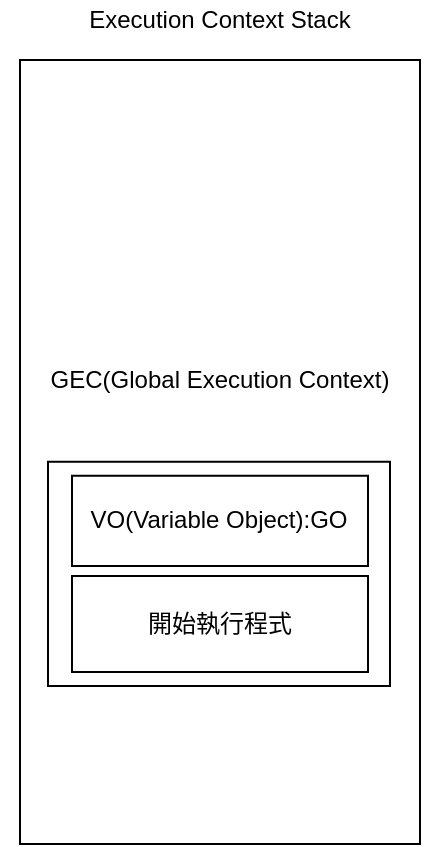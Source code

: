 <mxfile>
    <diagram id="ug38G6UqV3tzZ7y91YA-" name="第1頁">
        <mxGraphModel dx="541" dy="589" grid="0" gridSize="10" guides="1" tooltips="1" connect="1" arrows="1" fold="1" page="1" pageScale="1" pageWidth="827" pageHeight="1169" math="0" shadow="0">
            <root>
                <mxCell id="0"/>
                <mxCell id="1" parent="0"/>
                <mxCell id="2" value="" style="rounded=0;whiteSpace=wrap;html=1;" parent="1" vertex="1">
                    <mxGeometry x="50" y="70" width="200" height="392" as="geometry"/>
                </mxCell>
                <mxCell id="3" value="Execution Context Stack" style="text;html=1;strokeColor=none;fillColor=none;align=center;verticalAlign=middle;whiteSpace=wrap;rounded=0;" parent="1" vertex="1">
                    <mxGeometry x="60" y="40" width="180" height="20" as="geometry"/>
                </mxCell>
                <mxCell id="8" value="" style="group" vertex="1" connectable="0" parent="1">
                    <mxGeometry x="40" y="220" width="220" height="178.29" as="geometry"/>
                </mxCell>
                <mxCell id="4" value="" style="rounded=0;whiteSpace=wrap;html=1;" parent="8" vertex="1">
                    <mxGeometry x="24" y="50.88" width="171" height="112.12" as="geometry"/>
                </mxCell>
                <mxCell id="5" value="GEC(Global Execution Context)" style="text;html=1;strokeColor=none;fillColor=none;align=center;verticalAlign=middle;whiteSpace=wrap;rounded=0;" vertex="1" parent="8">
                    <mxGeometry width="220" height="20.353" as="geometry"/>
                </mxCell>
                <mxCell id="10" value="" style="rounded=0;whiteSpace=wrap;html=1;" vertex="1" parent="8">
                    <mxGeometry x="36" y="57.88" width="148" height="45.12" as="geometry"/>
                </mxCell>
                <mxCell id="9" value="VO(Variable Object):GO" style="text;html=1;strokeColor=none;fillColor=none;align=center;verticalAlign=middle;whiteSpace=wrap;rounded=0;" vertex="1" parent="8">
                    <mxGeometry x="38" y="69.058" width="143" height="22.763" as="geometry"/>
                </mxCell>
                <mxCell id="11" value="" style="rounded=0;whiteSpace=wrap;html=1;" vertex="1" parent="8">
                    <mxGeometry x="36" y="108" width="148" height="48" as="geometry"/>
                </mxCell>
                <mxCell id="12" value="開始執行程式" style="text;html=1;strokeColor=none;fillColor=none;align=center;verticalAlign=middle;whiteSpace=wrap;rounded=0;" vertex="1" parent="8">
                    <mxGeometry x="66.5" y="122" width="86" height="20" as="geometry"/>
                </mxCell>
            </root>
        </mxGraphModel>
    </diagram>
</mxfile>